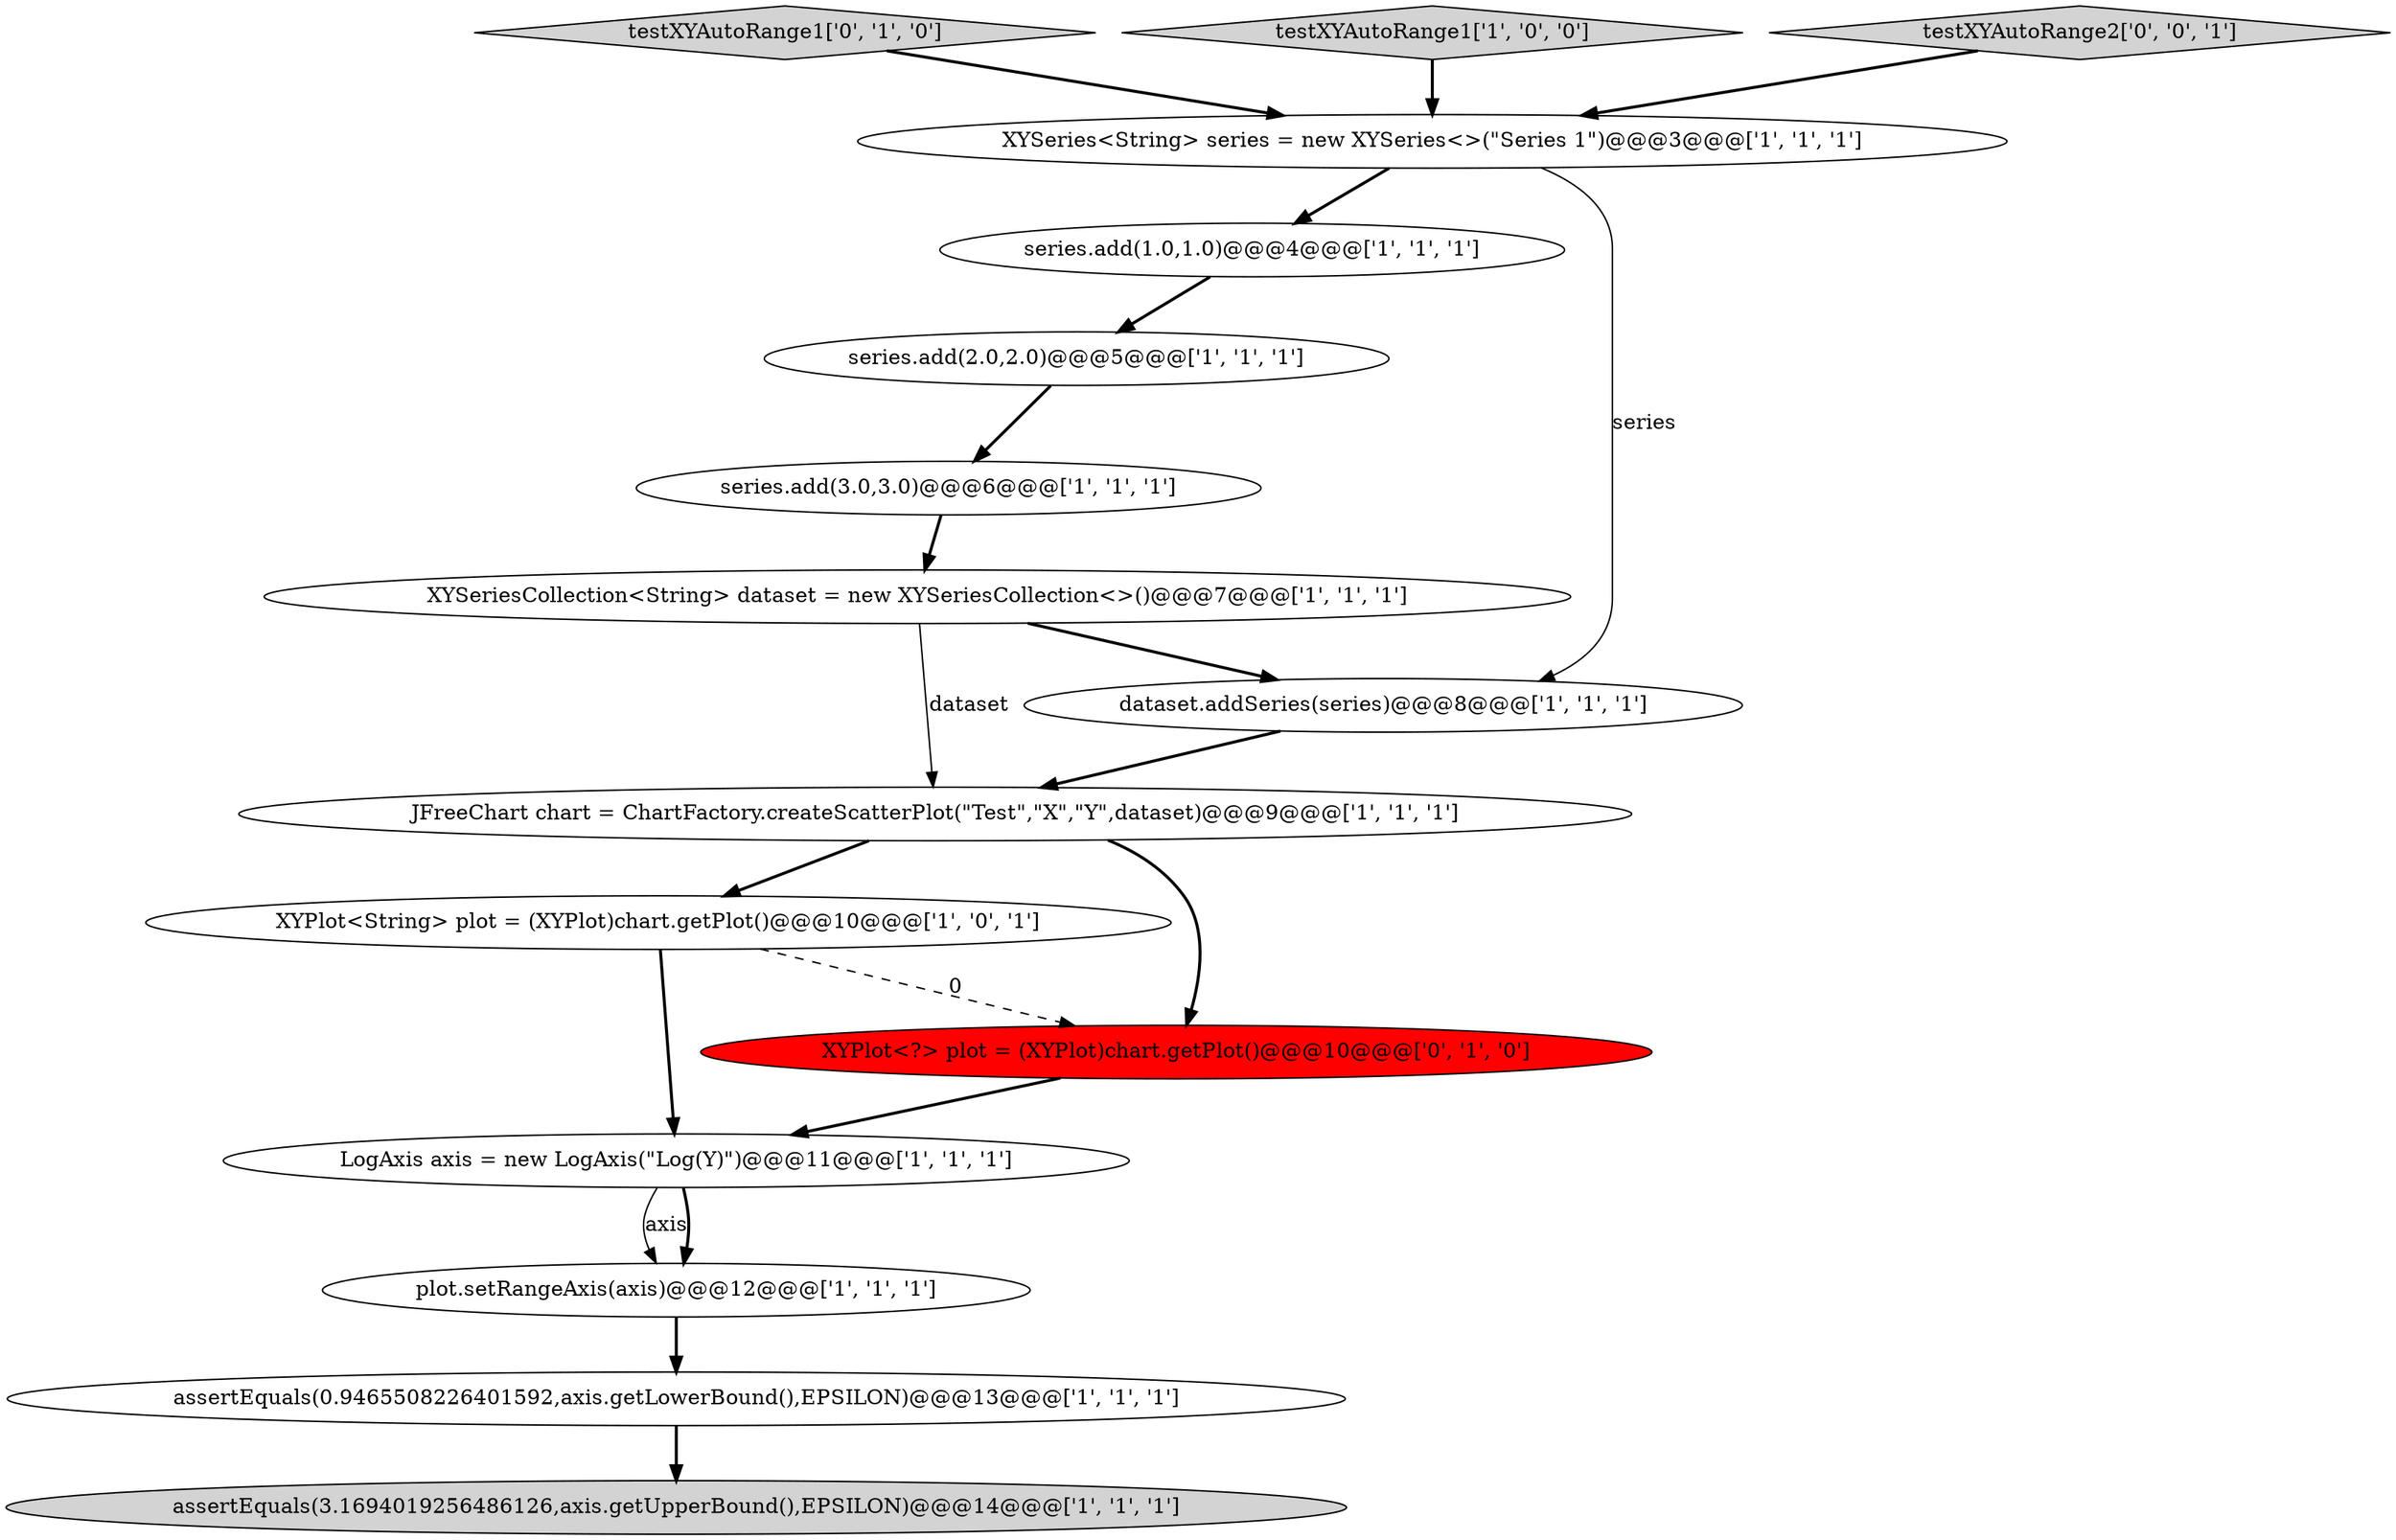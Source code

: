 digraph {
7 [style = filled, label = "plot.setRangeAxis(axis)@@@12@@@['1', '1', '1']", fillcolor = white, shape = ellipse image = "AAA0AAABBB1BBB"];
11 [style = filled, label = "LogAxis axis = new LogAxis(\"Log(Y)\")@@@11@@@['1', '1', '1']", fillcolor = white, shape = ellipse image = "AAA0AAABBB1BBB"];
12 [style = filled, label = "series.add(3.0,3.0)@@@6@@@['1', '1', '1']", fillcolor = white, shape = ellipse image = "AAA0AAABBB1BBB"];
0 [style = filled, label = "assertEquals(3.1694019256486126,axis.getUpperBound(),EPSILON)@@@14@@@['1', '1', '1']", fillcolor = lightgray, shape = ellipse image = "AAA0AAABBB1BBB"];
9 [style = filled, label = "XYSeriesCollection<String> dataset = new XYSeriesCollection<>()@@@7@@@['1', '1', '1']", fillcolor = white, shape = ellipse image = "AAA0AAABBB1BBB"];
14 [style = filled, label = "testXYAutoRange1['0', '1', '0']", fillcolor = lightgray, shape = diamond image = "AAA0AAABBB2BBB"];
10 [style = filled, label = "series.add(1.0,1.0)@@@4@@@['1', '1', '1']", fillcolor = white, shape = ellipse image = "AAA0AAABBB1BBB"];
2 [style = filled, label = "series.add(2.0,2.0)@@@5@@@['1', '1', '1']", fillcolor = white, shape = ellipse image = "AAA0AAABBB1BBB"];
1 [style = filled, label = "XYPlot<String> plot = (XYPlot)chart.getPlot()@@@10@@@['1', '0', '1']", fillcolor = white, shape = ellipse image = "AAA0AAABBB1BBB"];
3 [style = filled, label = "testXYAutoRange1['1', '0', '0']", fillcolor = lightgray, shape = diamond image = "AAA0AAABBB1BBB"];
5 [style = filled, label = "assertEquals(0.9465508226401592,axis.getLowerBound(),EPSILON)@@@13@@@['1', '1', '1']", fillcolor = white, shape = ellipse image = "AAA0AAABBB1BBB"];
6 [style = filled, label = "dataset.addSeries(series)@@@8@@@['1', '1', '1']", fillcolor = white, shape = ellipse image = "AAA0AAABBB1BBB"];
13 [style = filled, label = "XYPlot<?> plot = (XYPlot)chart.getPlot()@@@10@@@['0', '1', '0']", fillcolor = red, shape = ellipse image = "AAA1AAABBB2BBB"];
4 [style = filled, label = "XYSeries<String> series = new XYSeries<>(\"Series 1\")@@@3@@@['1', '1', '1']", fillcolor = white, shape = ellipse image = "AAA0AAABBB1BBB"];
8 [style = filled, label = "JFreeChart chart = ChartFactory.createScatterPlot(\"Test\",\"X\",\"Y\",dataset)@@@9@@@['1', '1', '1']", fillcolor = white, shape = ellipse image = "AAA0AAABBB1BBB"];
15 [style = filled, label = "testXYAutoRange2['0', '0', '1']", fillcolor = lightgray, shape = diamond image = "AAA0AAABBB3BBB"];
4->10 [style = bold, label=""];
8->1 [style = bold, label=""];
10->2 [style = bold, label=""];
7->5 [style = bold, label=""];
4->6 [style = solid, label="series"];
9->8 [style = solid, label="dataset"];
11->7 [style = solid, label="axis"];
1->11 [style = bold, label=""];
8->13 [style = bold, label=""];
5->0 [style = bold, label=""];
12->9 [style = bold, label=""];
3->4 [style = bold, label=""];
13->11 [style = bold, label=""];
11->7 [style = bold, label=""];
2->12 [style = bold, label=""];
6->8 [style = bold, label=""];
9->6 [style = bold, label=""];
15->4 [style = bold, label=""];
14->4 [style = bold, label=""];
1->13 [style = dashed, label="0"];
}
